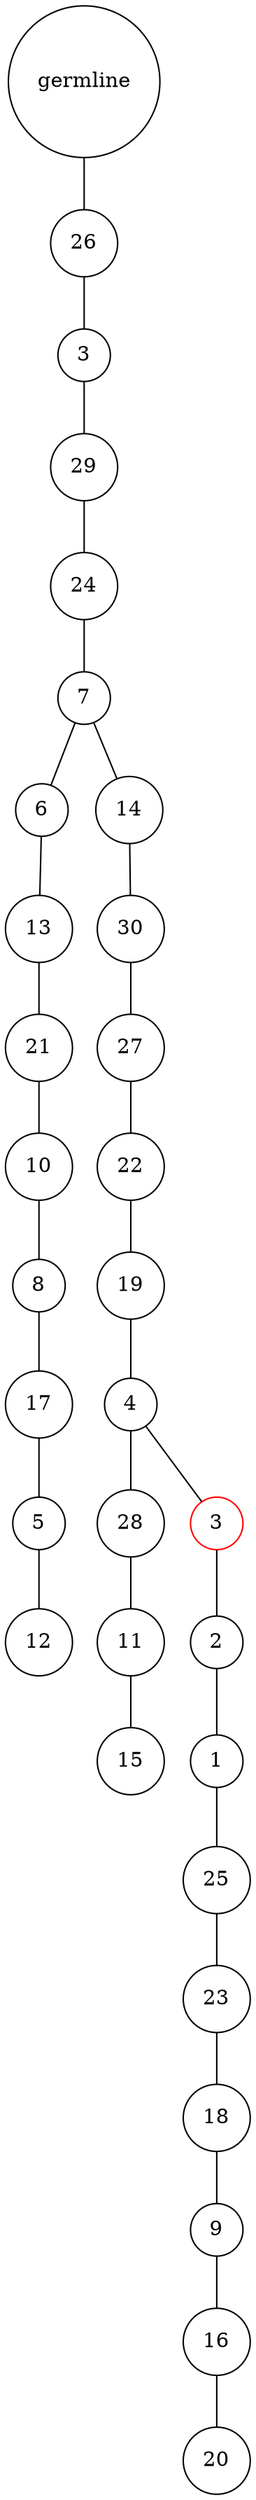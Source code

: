 graph {
	rankdir=UD;
	splines=line;
	node [shape=circle]
	"0x7f0829836b50" [label="germline"];
	"0x7f0829836b80" [label="26"];
	"0x7f0829836b50" -- "0x7f0829836b80" ;
	"0x7f0829836bb0" [label="3"];
	"0x7f0829836b80" -- "0x7f0829836bb0" ;
	"0x7f0829836be0" [label="29"];
	"0x7f0829836bb0" -- "0x7f0829836be0" ;
	"0x7f0829836c10" [label="24"];
	"0x7f0829836be0" -- "0x7f0829836c10" ;
	"0x7f0829836c40" [label="7"];
	"0x7f0829836c10" -- "0x7f0829836c40" ;
	"0x7f0829836c70" [label="6"];
	"0x7f0829836c40" -- "0x7f0829836c70" ;
	"0x7f0829836ca0" [label="13"];
	"0x7f0829836c70" -- "0x7f0829836ca0" ;
	"0x7f0829836cd0" [label="21"];
	"0x7f0829836ca0" -- "0x7f0829836cd0" ;
	"0x7f0829836d00" [label="10"];
	"0x7f0829836cd0" -- "0x7f0829836d00" ;
	"0x7f0829836d30" [label="8"];
	"0x7f0829836d00" -- "0x7f0829836d30" ;
	"0x7f0829836d60" [label="17"];
	"0x7f0829836d30" -- "0x7f0829836d60" ;
	"0x7f0829836d90" [label="5"];
	"0x7f0829836d60" -- "0x7f0829836d90" ;
	"0x7f0829836dc0" [label="12"];
	"0x7f0829836d90" -- "0x7f0829836dc0" ;
	"0x7f0829836df0" [label="14"];
	"0x7f0829836c40" -- "0x7f0829836df0" ;
	"0x7f0829836e20" [label="30"];
	"0x7f0829836df0" -- "0x7f0829836e20" ;
	"0x7f0829836e50" [label="27"];
	"0x7f0829836e20" -- "0x7f0829836e50" ;
	"0x7f0829836e80" [label="22"];
	"0x7f0829836e50" -- "0x7f0829836e80" ;
	"0x7f0829836eb0" [label="19"];
	"0x7f0829836e80" -- "0x7f0829836eb0" ;
	"0x7f0829836ee0" [label="4"];
	"0x7f0829836eb0" -- "0x7f0829836ee0" ;
	"0x7f0829836f10" [label="28"];
	"0x7f0829836ee0" -- "0x7f0829836f10" ;
	"0x7f0829836f40" [label="11"];
	"0x7f0829836f10" -- "0x7f0829836f40" ;
	"0x7f0829836f70" [label="15"];
	"0x7f0829836f40" -- "0x7f0829836f70" ;
	"0x7f0829836fa0" [label="3",color="red"];
	"0x7f0829836ee0" -- "0x7f0829836fa0" ;
	"0x7f0829836fd0" [label="2"];
	"0x7f0829836fa0" -- "0x7f0829836fd0" ;
	"0x7f08297c4040" [label="1"];
	"0x7f0829836fd0" -- "0x7f08297c4040" ;
	"0x7f08297c4070" [label="25"];
	"0x7f08297c4040" -- "0x7f08297c4070" ;
	"0x7f08297c40a0" [label="23"];
	"0x7f08297c4070" -- "0x7f08297c40a0" ;
	"0x7f08297c40d0" [label="18"];
	"0x7f08297c40a0" -- "0x7f08297c40d0" ;
	"0x7f08297c4100" [label="9"];
	"0x7f08297c40d0" -- "0x7f08297c4100" ;
	"0x7f08297c4130" [label="16"];
	"0x7f08297c4100" -- "0x7f08297c4130" ;
	"0x7f08297c4160" [label="20"];
	"0x7f08297c4130" -- "0x7f08297c4160" ;
}
